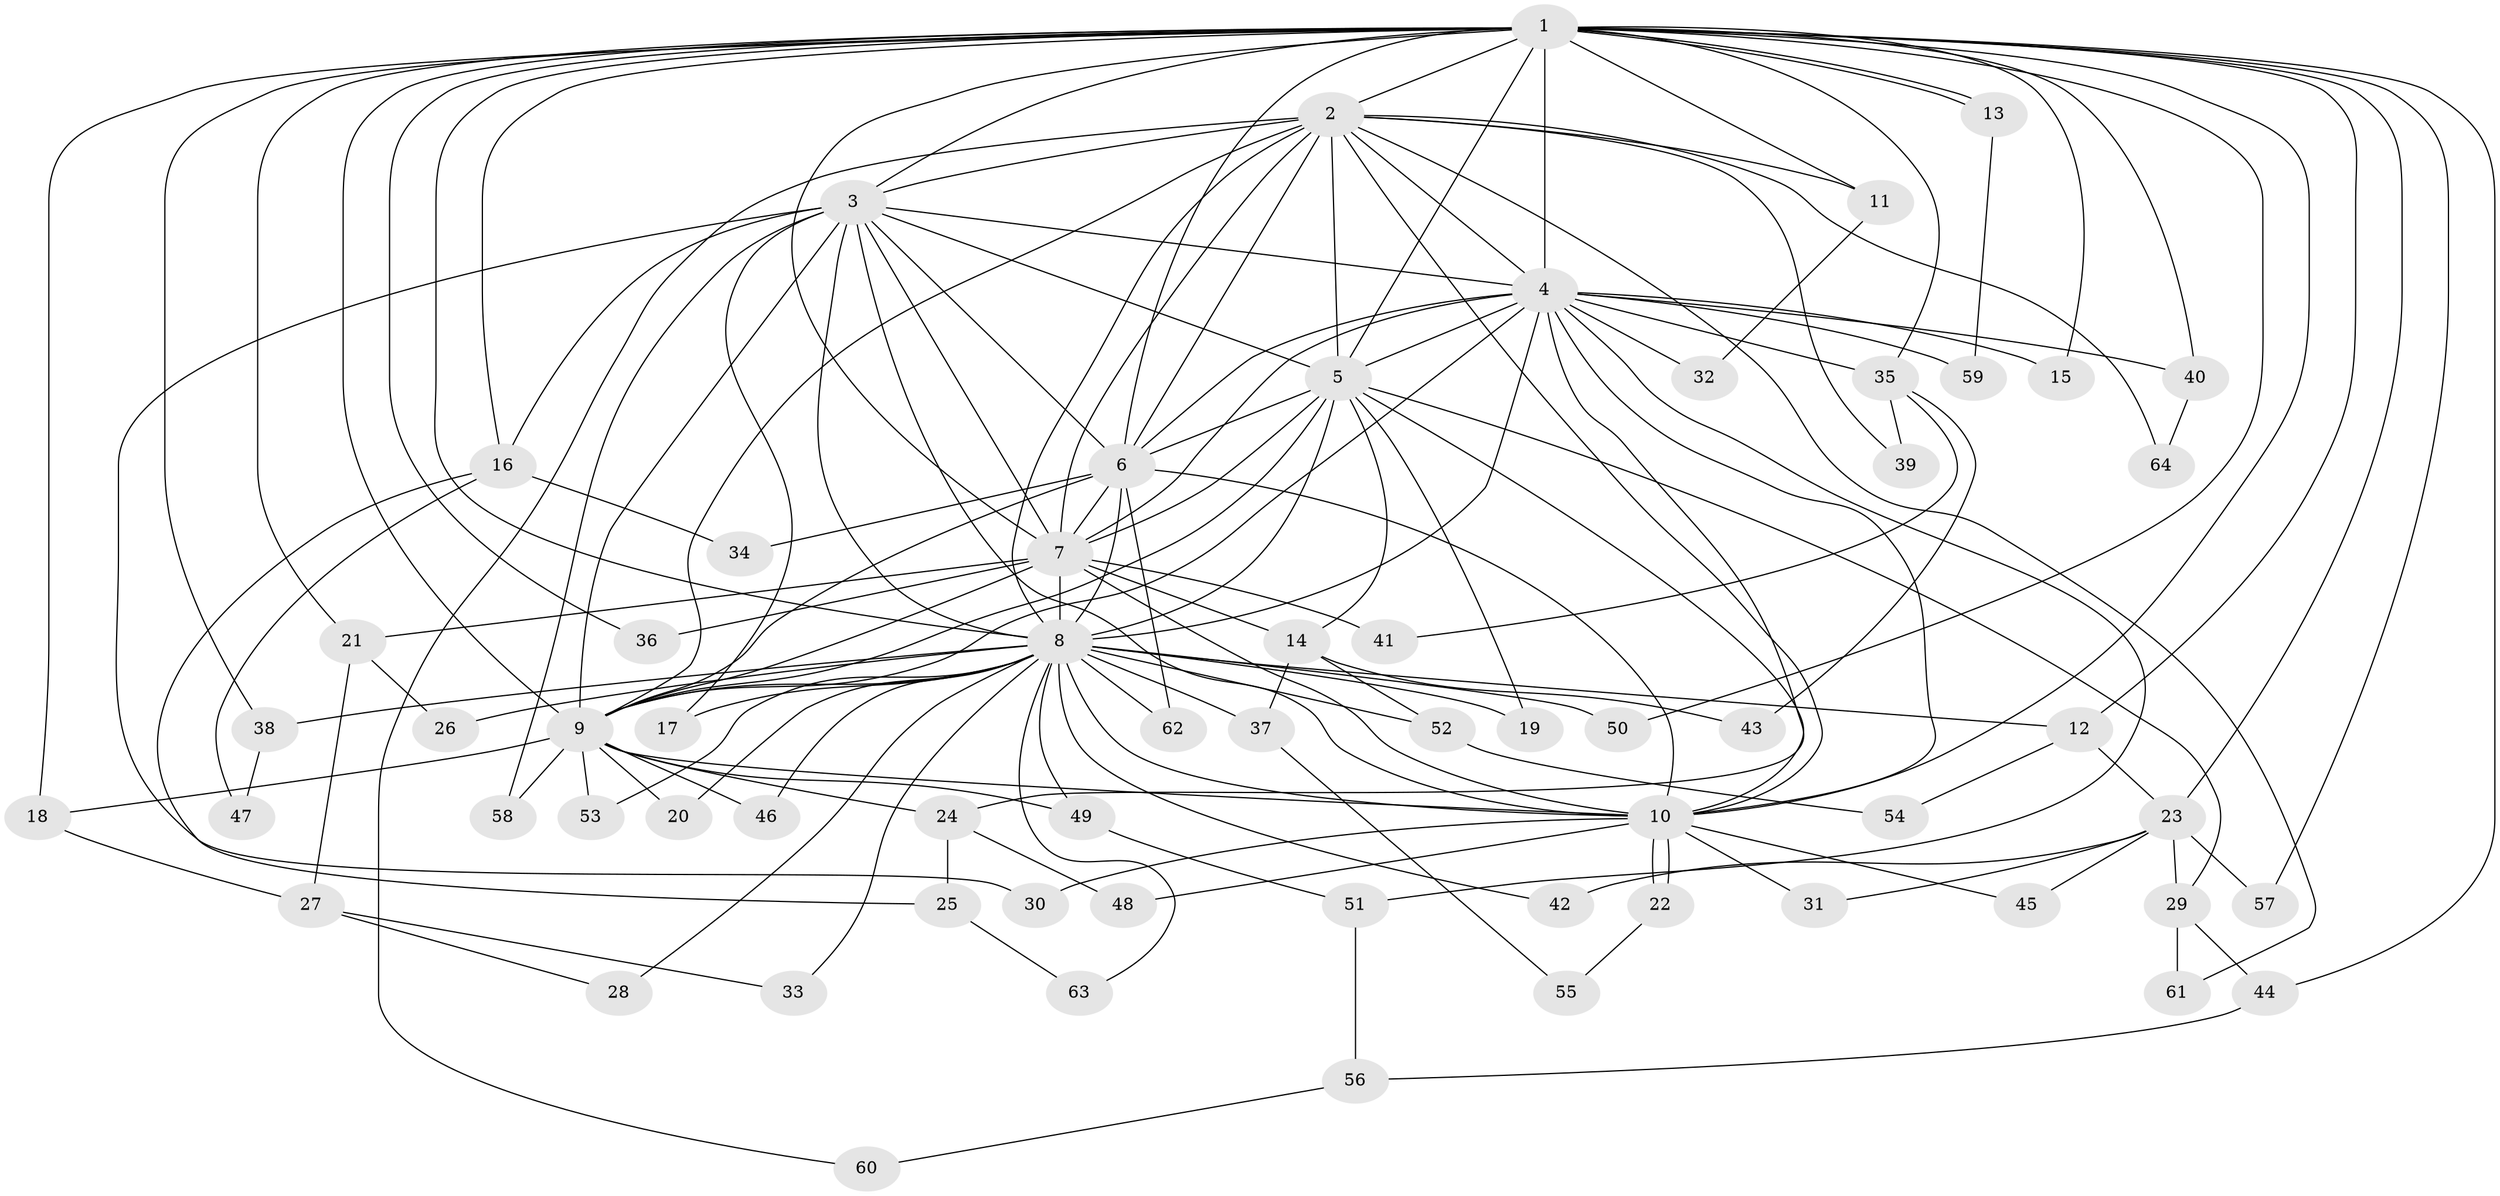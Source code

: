 // coarse degree distribution, {6: 0.04, 2: 0.6, 3: 0.08, 1: 0.08, 17: 0.04, 4: 0.08, 18: 0.04, 7: 0.04}
// Generated by graph-tools (version 1.1) at 2025/49/03/04/25 21:49:16]
// undirected, 64 vertices, 153 edges
graph export_dot {
graph [start="1"]
  node [color=gray90,style=filled];
  1;
  2;
  3;
  4;
  5;
  6;
  7;
  8;
  9;
  10;
  11;
  12;
  13;
  14;
  15;
  16;
  17;
  18;
  19;
  20;
  21;
  22;
  23;
  24;
  25;
  26;
  27;
  28;
  29;
  30;
  31;
  32;
  33;
  34;
  35;
  36;
  37;
  38;
  39;
  40;
  41;
  42;
  43;
  44;
  45;
  46;
  47;
  48;
  49;
  50;
  51;
  52;
  53;
  54;
  55;
  56;
  57;
  58;
  59;
  60;
  61;
  62;
  63;
  64;
  1 -- 2;
  1 -- 3;
  1 -- 4;
  1 -- 5;
  1 -- 6;
  1 -- 7;
  1 -- 8;
  1 -- 9;
  1 -- 10;
  1 -- 11;
  1 -- 12;
  1 -- 13;
  1 -- 13;
  1 -- 15;
  1 -- 16;
  1 -- 18;
  1 -- 21;
  1 -- 23;
  1 -- 35;
  1 -- 36;
  1 -- 38;
  1 -- 40;
  1 -- 44;
  1 -- 50;
  1 -- 57;
  2 -- 3;
  2 -- 4;
  2 -- 5;
  2 -- 6;
  2 -- 7;
  2 -- 8;
  2 -- 9;
  2 -- 10;
  2 -- 11;
  2 -- 39;
  2 -- 60;
  2 -- 61;
  2 -- 64;
  3 -- 4;
  3 -- 5;
  3 -- 6;
  3 -- 7;
  3 -- 8;
  3 -- 9;
  3 -- 10;
  3 -- 16;
  3 -- 17;
  3 -- 30;
  3 -- 58;
  4 -- 5;
  4 -- 6;
  4 -- 7;
  4 -- 8;
  4 -- 9;
  4 -- 10;
  4 -- 15;
  4 -- 24;
  4 -- 32;
  4 -- 35;
  4 -- 40;
  4 -- 51;
  4 -- 59;
  5 -- 6;
  5 -- 7;
  5 -- 8;
  5 -- 9;
  5 -- 10;
  5 -- 14;
  5 -- 19;
  5 -- 29;
  6 -- 7;
  6 -- 8;
  6 -- 9;
  6 -- 10;
  6 -- 34;
  6 -- 62;
  7 -- 8;
  7 -- 9;
  7 -- 10;
  7 -- 14;
  7 -- 21;
  7 -- 36;
  7 -- 41;
  8 -- 9;
  8 -- 10;
  8 -- 12;
  8 -- 17;
  8 -- 19;
  8 -- 20;
  8 -- 26;
  8 -- 28;
  8 -- 33;
  8 -- 37;
  8 -- 38;
  8 -- 42;
  8 -- 46;
  8 -- 49;
  8 -- 50;
  8 -- 52;
  8 -- 53;
  8 -- 62;
  8 -- 63;
  9 -- 10;
  9 -- 18;
  9 -- 20;
  9 -- 24;
  9 -- 46;
  9 -- 49;
  9 -- 53;
  9 -- 58;
  10 -- 22;
  10 -- 22;
  10 -- 30;
  10 -- 31;
  10 -- 45;
  10 -- 48;
  11 -- 32;
  12 -- 23;
  12 -- 54;
  13 -- 59;
  14 -- 37;
  14 -- 43;
  14 -- 52;
  16 -- 25;
  16 -- 34;
  16 -- 47;
  18 -- 27;
  21 -- 26;
  21 -- 27;
  22 -- 55;
  23 -- 29;
  23 -- 31;
  23 -- 42;
  23 -- 45;
  23 -- 57;
  24 -- 25;
  24 -- 48;
  25 -- 63;
  27 -- 28;
  27 -- 33;
  29 -- 44;
  29 -- 61;
  35 -- 39;
  35 -- 41;
  35 -- 43;
  37 -- 55;
  38 -- 47;
  40 -- 64;
  44 -- 56;
  49 -- 51;
  51 -- 56;
  52 -- 54;
  56 -- 60;
}
